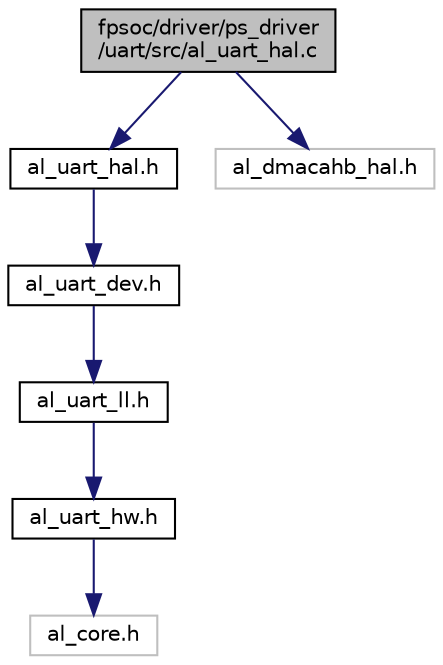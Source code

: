 digraph "fpsoc/driver/ps_driver/uart/src/al_uart_hal.c"
{
  edge [fontname="Helvetica",fontsize="10",labelfontname="Helvetica",labelfontsize="10"];
  node [fontname="Helvetica",fontsize="10",shape=record];
  Node0 [label="fpsoc/driver/ps_driver\l/uart/src/al_uart_hal.c",height=0.2,width=0.4,color="black", fillcolor="grey75", style="filled", fontcolor="black"];
  Node0 -> Node1 [color="midnightblue",fontsize="10",style="solid",fontname="Helvetica"];
  Node1 [label="al_uart_hal.h",height=0.2,width=0.4,color="black", fillcolor="white", style="filled",URL="$al__uart__hal_8h.html"];
  Node1 -> Node2 [color="midnightblue",fontsize="10",style="solid",fontname="Helvetica"];
  Node2 [label="al_uart_dev.h",height=0.2,width=0.4,color="black", fillcolor="white", style="filled",URL="$al__uart__dev_8h.html",tooltip="uart device driver "];
  Node2 -> Node3 [color="midnightblue",fontsize="10",style="solid",fontname="Helvetica"];
  Node3 [label="al_uart_ll.h",height=0.2,width=0.4,color="black", fillcolor="white", style="filled",URL="$al__uart__ll_8h.html"];
  Node3 -> Node4 [color="midnightblue",fontsize="10",style="solid",fontname="Helvetica"];
  Node4 [label="al_uart_hw.h",height=0.2,width=0.4,color="black", fillcolor="white", style="filled",URL="$al__uart__hw_8h.html"];
  Node4 -> Node5 [color="midnightblue",fontsize="10",style="solid",fontname="Helvetica"];
  Node5 [label="al_core.h",height=0.2,width=0.4,color="grey75", fillcolor="white", style="filled"];
  Node0 -> Node6 [color="midnightblue",fontsize="10",style="solid",fontname="Helvetica"];
  Node6 [label="al_dmacahb_hal.h",height=0.2,width=0.4,color="grey75", fillcolor="white", style="filled"];
}
